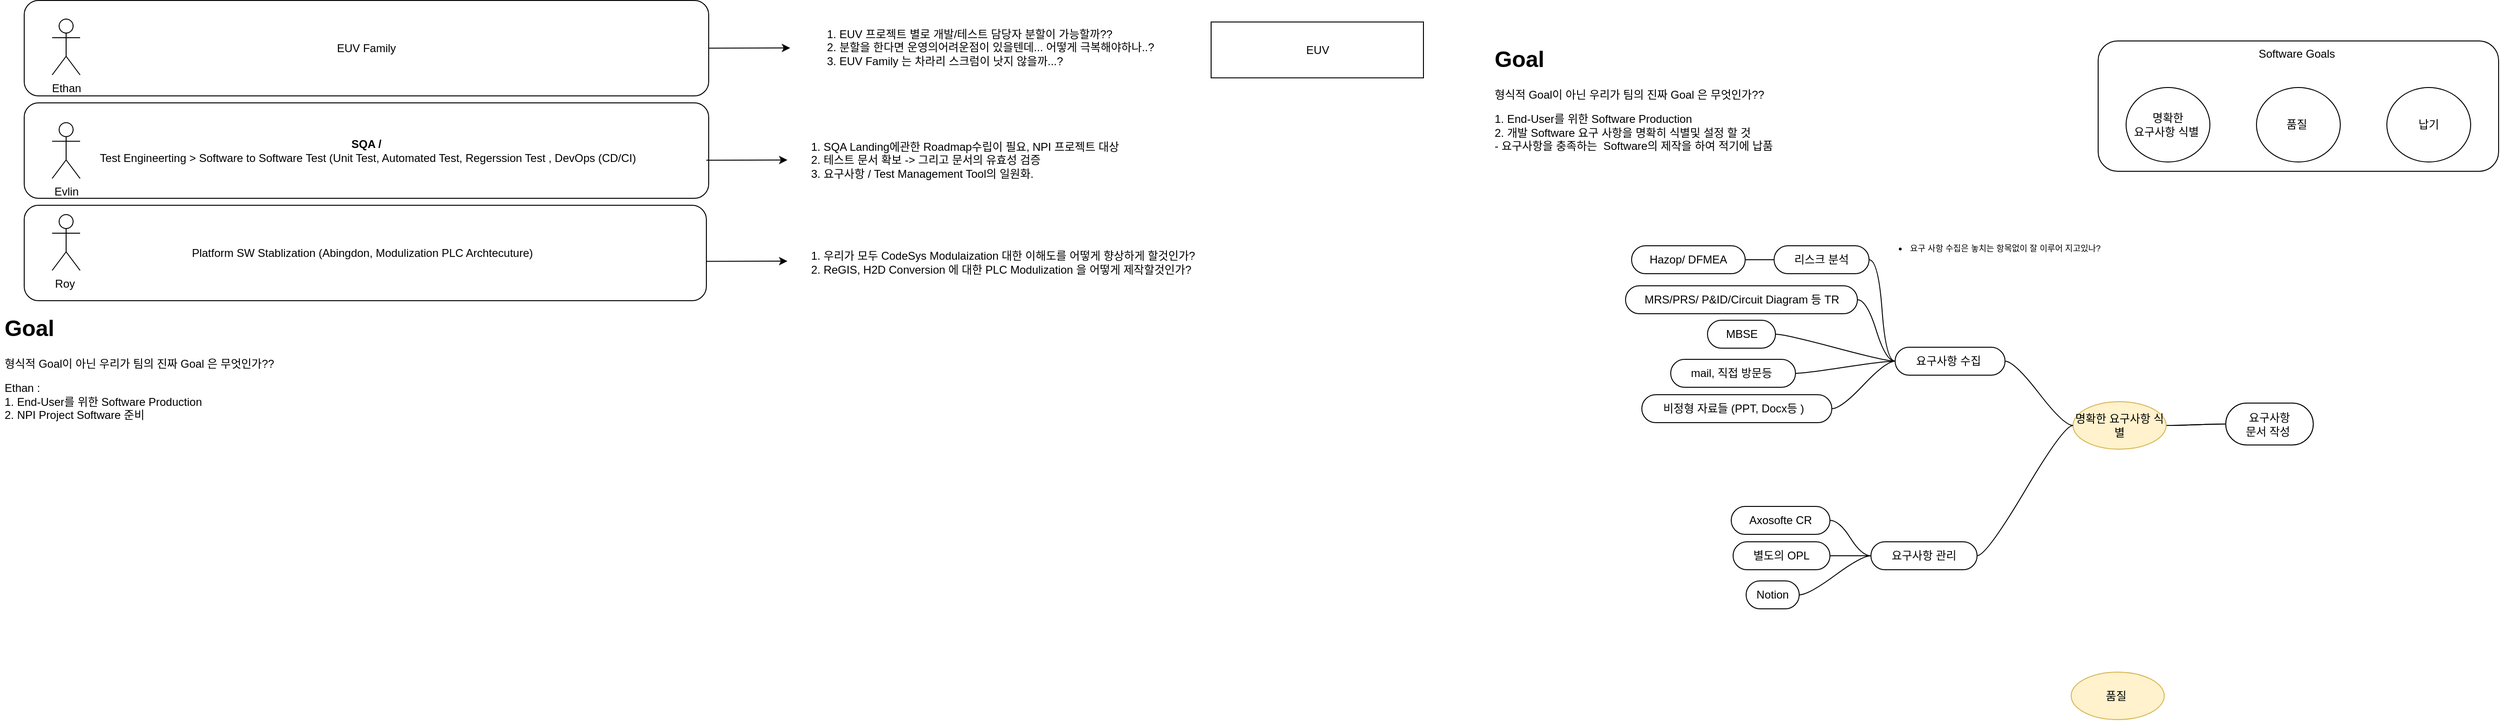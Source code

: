 <mxfile version="21.2.8" type="device">
  <diagram name="TeamStrategy" id="UG-Ofu5WpkIKn-2PXktu">
    <mxGraphModel dx="2565" dy="971" grid="0" gridSize="10" guides="1" tooltips="1" connect="1" arrows="1" fold="1" page="0" pageScale="1" pageWidth="1169" pageHeight="827" math="0" shadow="0">
      <root>
        <mxCell id="0" />
        <mxCell id="1" parent="0" />
        <mxCell id="Pk6wZpclqD4QDxRbJoCq-33" value="Software Goals&amp;nbsp;" style="rounded=1;whiteSpace=wrap;html=1;verticalAlign=top;" parent="1" vertex="1">
          <mxGeometry x="698" y="27" width="430" height="140" as="geometry" />
        </mxCell>
        <mxCell id="Pk6wZpclqD4QDxRbJoCq-24" value="Platform SW Stablization (Abingdon, Modulization PLC Archtecuture)&amp;nbsp;&amp;nbsp;" style="rounded=1;whiteSpace=wrap;html=1;" parent="1" vertex="1">
          <mxGeometry x="-1529" y="203.5" width="732.5" height="102.5" as="geometry" />
        </mxCell>
        <mxCell id="Pk6wZpclqD4QDxRbJoCq-19" value="EUV Family" style="rounded=1;whiteSpace=wrap;html=1;" parent="1" vertex="1">
          <mxGeometry x="-1529" y="-16.5" width="735" height="102.5" as="geometry" />
        </mxCell>
        <mxCell id="Pk6wZpclqD4QDxRbJoCq-4" value="Ethan" style="shape=umlActor;verticalLabelPosition=bottom;verticalAlign=top;html=1;outlineConnect=0;" parent="1" vertex="1">
          <mxGeometry x="-1499" y="3.5" width="30" height="60" as="geometry" />
        </mxCell>
        <mxCell id="Pk6wZpclqD4QDxRbJoCq-21" value="&lt;b&gt;SQA /&lt;/b&gt;&lt;br&gt;&amp;nbsp;Test Engineerting &amp;gt; Software to Software Test (Unit Test, Automated Test, Regerssion Test , DevOps (CD/CI)" style="rounded=1;whiteSpace=wrap;html=1;" parent="1" vertex="1">
          <mxGeometry x="-1529" y="93.5" width="735" height="102.5" as="geometry" />
        </mxCell>
        <mxCell id="Pk6wZpclqD4QDxRbJoCq-22" value="Evlin" style="shape=umlActor;verticalLabelPosition=bottom;verticalAlign=top;html=1;outlineConnect=0;" parent="1" vertex="1">
          <mxGeometry x="-1499" y="114.75" width="30" height="60" as="geometry" />
        </mxCell>
        <mxCell id="Pk6wZpclqD4QDxRbJoCq-23" value="Roy&amp;nbsp;" style="shape=umlActor;verticalLabelPosition=bottom;verticalAlign=top;html=1;outlineConnect=0;" parent="1" vertex="1">
          <mxGeometry x="-1499" y="213.5" width="30" height="60" as="geometry" />
        </mxCell>
        <mxCell id="Pk6wZpclqD4QDxRbJoCq-25" value="&lt;h1&gt;Goal&lt;/h1&gt;&lt;p&gt;형식적 Goal이 아닌 우리가 팀의 진짜 Goal 은 무엇인가??&amp;nbsp;&lt;/p&gt;&lt;p&gt;1. End-User를 위한 Software Production&amp;nbsp;&lt;br&gt;2. 개발 Software 요구 사항을 명확히 식별및 설정 할 것&amp;nbsp;&lt;br&gt;&lt;span style=&quot;background-color: initial;&quot;&gt;-&amp;nbsp;&lt;/span&gt;&lt;span style=&quot;background-color: initial;&quot;&gt;요구사항을 충족하는&amp;nbsp; Software의 제작을 하여 적기에 납품&amp;nbsp;&lt;/span&gt;&lt;/p&gt;" style="text;html=1;strokeColor=none;fillColor=none;spacing=5;spacingTop=-20;whiteSpace=wrap;overflow=hidden;rounded=0;" parent="1" vertex="1">
          <mxGeometry x="45" y="27" width="540" height="150" as="geometry" />
        </mxCell>
        <mxCell id="Pk6wZpclqD4QDxRbJoCq-28" value="명확한 &lt;br&gt;요구사항 식별&amp;nbsp;" style="ellipse;whiteSpace=wrap;html=1;" parent="1" vertex="1">
          <mxGeometry x="728" y="77" width="90" height="80" as="geometry" />
        </mxCell>
        <mxCell id="Pk6wZpclqD4QDxRbJoCq-29" value="품질&amp;nbsp;" style="ellipse;whiteSpace=wrap;html=1;" parent="1" vertex="1">
          <mxGeometry x="868" y="77" width="90" height="80" as="geometry" />
        </mxCell>
        <mxCell id="Pk6wZpclqD4QDxRbJoCq-30" value="납기" style="ellipse;whiteSpace=wrap;html=1;" parent="1" vertex="1">
          <mxGeometry x="1008" y="77" width="90" height="80" as="geometry" />
        </mxCell>
        <mxCell id="Pk6wZpclqD4QDxRbJoCq-34" value="" style="endArrow=classic;html=1;rounded=0;exitX=1;exitY=0.5;exitDx=0;exitDy=0;" parent="1" source="Pk6wZpclqD4QDxRbJoCq-19" edge="1">
          <mxGeometry width="50" height="50" relative="1" as="geometry">
            <mxPoint x="-656.5" y="23.5" as="sourcePoint" />
            <mxPoint x="-706.5" y="34.5" as="targetPoint" />
          </mxGeometry>
        </mxCell>
        <mxCell id="Pk6wZpclqD4QDxRbJoCq-35" value="1. EUV 프로젝트 별로 개발/테스트 담당자 분할이 가능할까??&amp;nbsp;&lt;br&gt;2. 분할을 한다면 운영의어려운점이 있을텐데... 어떻게 극복해야하나..?&amp;nbsp;&lt;br&gt;3. EUV Family 는 차라리 스크럼이 낫지 않을까...?&amp;nbsp;" style="text;html=1;strokeColor=none;fillColor=none;align=left;verticalAlign=middle;whiteSpace=wrap;rounded=0;" parent="1" vertex="1">
          <mxGeometry x="-669.5" y="0.38" width="490" height="66.25" as="geometry" />
        </mxCell>
        <mxCell id="Pk6wZpclqD4QDxRbJoCq-36" value="1. SQA Landing에관한 Roadmap수립이 필요, NPI 프로젝트 대상&lt;br&gt;2. 테스트 문서 확보 -&amp;gt; 그리고 문서의 유효성 검증&lt;br&gt;3. 요구사항 / Test Management Tool의 일원화." style="text;html=1;strokeColor=none;fillColor=none;align=left;verticalAlign=middle;whiteSpace=wrap;rounded=0;" parent="1" vertex="1">
          <mxGeometry x="-686.5" y="123.5" width="490" height="63.75" as="geometry" />
        </mxCell>
        <mxCell id="Pk6wZpclqD4QDxRbJoCq-37" value="" style="endArrow=classic;html=1;rounded=0;" parent="1" edge="1">
          <mxGeometry width="50" height="50" relative="1" as="geometry">
            <mxPoint x="-796.5" y="155.13" as="sourcePoint" />
            <mxPoint x="-709.5" y="154.88" as="targetPoint" />
          </mxGeometry>
        </mxCell>
        <mxCell id="Pk6wZpclqD4QDxRbJoCq-38" value="" style="endArrow=classic;html=1;rounded=0;" parent="1" edge="1">
          <mxGeometry width="50" height="50" relative="1" as="geometry">
            <mxPoint x="-796.5" y="263.75" as="sourcePoint" />
            <mxPoint x="-709.5" y="263.5" as="targetPoint" />
          </mxGeometry>
        </mxCell>
        <mxCell id="Pk6wZpclqD4QDxRbJoCq-39" value="1. 우리가 모두 CodeSys Modulaization 대한 이해도를 어떻게 향상하게 할것인가?&amp;nbsp;&lt;br&gt;2. ReGIS, H2D Conversion 에 대한 PLC Modulization 을 어떻게 제작할것인가?&amp;nbsp;" style="text;html=1;strokeColor=none;fillColor=none;align=left;verticalAlign=middle;whiteSpace=wrap;rounded=0;" parent="1" vertex="1">
          <mxGeometry x="-686.5" y="233.5" width="490" height="63.75" as="geometry" />
        </mxCell>
        <mxCell id="1bbXyUIKqm_4B67zBoum-2" value="EUV" style="rounded=0;whiteSpace=wrap;html=1;" vertex="1" parent="1">
          <mxGeometry x="-254.5" y="6.63" width="228" height="60" as="geometry" />
        </mxCell>
        <mxCell id="1bbXyUIKqm_4B67zBoum-3" value="&lt;h1&gt;Goal&lt;/h1&gt;&lt;p&gt;형식적 Goal이 아닌 우리가 팀의 진짜 Goal 은 무엇인가??&amp;nbsp;&lt;/p&gt;&lt;p&gt;Ethan : &lt;br&gt;1. End-User를 위한 Software Production&amp;nbsp;&lt;br&gt;2. NPI Project Software 준비&lt;br&gt;&lt;br&gt;&lt;br&gt;&lt;/p&gt;" style="text;html=1;strokeColor=none;fillColor=none;spacing=5;spacingTop=-20;whiteSpace=wrap;overflow=hidden;rounded=0;" vertex="1" parent="1">
          <mxGeometry x="-1555" y="315.5" width="540" height="150" as="geometry" />
        </mxCell>
        <mxCell id="1bbXyUIKqm_4B67zBoum-12" value="" style="edgeStyle=entityRelationEdgeStyle;startArrow=none;endArrow=none;segment=10;curved=1;sourcePerimeterSpacing=0;targetPerimeterSpacing=0;rounded=0;" edge="1" parent="1" source="1bbXyUIKqm_4B67zBoum-16" target="1bbXyUIKqm_4B67zBoum-17">
          <mxGeometry relative="1" as="geometry" />
        </mxCell>
        <mxCell id="1bbXyUIKqm_4B67zBoum-91" value="" style="edgeStyle=entityRelationEdgeStyle;rounded=0;orthogonalLoop=1;jettySize=auto;html=1;startArrow=none;endArrow=none;segment=10;curved=1;sourcePerimeterSpacing=0;targetPerimeterSpacing=0;" edge="1" parent="1" source="1bbXyUIKqm_4B67zBoum-16" target="1bbXyUIKqm_4B67zBoum-17">
          <mxGeometry relative="1" as="geometry" />
        </mxCell>
        <mxCell id="1bbXyUIKqm_4B67zBoum-16" value="명확한 요구사항 식별" style="ellipse;whiteSpace=wrap;html=1;align=center;treeFolding=1;treeMoving=1;newEdgeStyle={&quot;edgeStyle&quot;:&quot;entityRelationEdgeStyle&quot;,&quot;startArrow&quot;:&quot;none&quot;,&quot;endArrow&quot;:&quot;none&quot;,&quot;segment&quot;:10,&quot;curved&quot;:1,&quot;sourcePerimeterSpacing&quot;:0,&quot;targetPerimeterSpacing&quot;:0};fillColor=#fff2cc;strokeColor=#d6b656;" vertex="1" parent="1">
          <mxGeometry x="671" y="414.5" width="100" height="51" as="geometry" />
        </mxCell>
        <mxCell id="1bbXyUIKqm_4B67zBoum-17" value="요구사항 &lt;br&gt;문서 작성&amp;nbsp;" style="whiteSpace=wrap;html=1;rounded=1;arcSize=50;align=center;verticalAlign=middle;strokeWidth=1;autosize=1;spacing=4;treeFolding=1;treeMoving=1;newEdgeStyle={&quot;edgeStyle&quot;:&quot;entityRelationEdgeStyle&quot;,&quot;startArrow&quot;:&quot;none&quot;,&quot;endArrow&quot;:&quot;none&quot;,&quot;segment&quot;:10,&quot;curved&quot;:1,&quot;sourcePerimeterSpacing&quot;:0,&quot;targetPerimeterSpacing&quot;:0};" vertex="1" parent="1">
          <mxGeometry x="835" y="416" width="94" height="45" as="geometry" />
        </mxCell>
        <mxCell id="1bbXyUIKqm_4B67zBoum-43" value="요구사항 수집&amp;nbsp;" style="whiteSpace=wrap;html=1;rounded=1;arcSize=50;align=center;verticalAlign=middle;strokeWidth=1;autosize=1;spacing=4;treeFolding=1;treeMoving=1;newEdgeStyle={&quot;edgeStyle&quot;:&quot;entityRelationEdgeStyle&quot;,&quot;startArrow&quot;:&quot;none&quot;,&quot;endArrow&quot;:&quot;none&quot;,&quot;segment&quot;:10,&quot;curved&quot;:1,&quot;sourcePerimeterSpacing&quot;:0,&quot;targetPerimeterSpacing&quot;:0};" vertex="1" parent="1">
          <mxGeometry x="480" y="356" width="118" height="30" as="geometry" />
        </mxCell>
        <mxCell id="1bbXyUIKqm_4B67zBoum-44" value="" style="edgeStyle=entityRelationEdgeStyle;startArrow=none;endArrow=none;segment=10;curved=1;sourcePerimeterSpacing=0;targetPerimeterSpacing=0;rounded=0;" edge="1" target="1bbXyUIKqm_4B67zBoum-43" parent="1" source="1bbXyUIKqm_4B67zBoum-16">
          <mxGeometry relative="1" as="geometry">
            <mxPoint x="734" y="503.5" as="sourcePoint" />
          </mxGeometry>
        </mxCell>
        <mxCell id="1bbXyUIKqm_4B67zBoum-47" value="리스크 분석" style="whiteSpace=wrap;html=1;rounded=1;arcSize=50;align=center;verticalAlign=middle;strokeWidth=1;autosize=1;spacing=4;treeFolding=1;treeMoving=1;newEdgeStyle={&quot;edgeStyle&quot;:&quot;entityRelationEdgeStyle&quot;,&quot;startArrow&quot;:&quot;none&quot;,&quot;endArrow&quot;:&quot;none&quot;,&quot;segment&quot;:10,&quot;curved&quot;:1,&quot;sourcePerimeterSpacing&quot;:0,&quot;targetPerimeterSpacing&quot;:0};" vertex="1" parent="1">
          <mxGeometry x="350" y="247" width="102" height="30" as="geometry" />
        </mxCell>
        <mxCell id="1bbXyUIKqm_4B67zBoum-48" value="" style="edgeStyle=entityRelationEdgeStyle;startArrow=none;endArrow=none;segment=10;curved=1;sourcePerimeterSpacing=0;targetPerimeterSpacing=0;rounded=0;exitX=0;exitY=0.5;exitDx=0;exitDy=0;entryX=1;entryY=0.5;entryDx=0;entryDy=0;" edge="1" target="1bbXyUIKqm_4B67zBoum-47" parent="1" source="1bbXyUIKqm_4B67zBoum-43">
          <mxGeometry relative="1" as="geometry">
            <mxPoint x="801.0" y="476.5" as="sourcePoint" />
          </mxGeometry>
        </mxCell>
        <mxCell id="1bbXyUIKqm_4B67zBoum-49" value="" style="edgeStyle=entityRelationEdgeStyle;startArrow=none;endArrow=none;segment=10;curved=1;sourcePerimeterSpacing=0;targetPerimeterSpacing=0;rounded=0;exitX=0;exitY=0.5;exitDx=0;exitDy=0;" edge="1" target="1bbXyUIKqm_4B67zBoum-50" source="1bbXyUIKqm_4B67zBoum-47" parent="1">
          <mxGeometry relative="1" as="geometry">
            <mxPoint x="321" y="272" as="sourcePoint" />
          </mxGeometry>
        </mxCell>
        <mxCell id="1bbXyUIKqm_4B67zBoum-50" value="Hazop/ DFMEA" style="whiteSpace=wrap;html=1;rounded=1;arcSize=50;align=center;verticalAlign=middle;strokeWidth=1;autosize=1;spacing=4;treeFolding=1;treeMoving=1;newEdgeStyle={&quot;edgeStyle&quot;:&quot;entityRelationEdgeStyle&quot;,&quot;startArrow&quot;:&quot;none&quot;,&quot;endArrow&quot;:&quot;none&quot;,&quot;segment&quot;:10,&quot;curved&quot;:1,&quot;sourcePerimeterSpacing&quot;:0,&quot;targetPerimeterSpacing&quot;:0};" vertex="1" parent="1">
          <mxGeometry x="197" y="247" width="122" height="30" as="geometry" />
        </mxCell>
        <mxCell id="1bbXyUIKqm_4B67zBoum-71" style="edgeStyle=entityRelationEdgeStyle;rounded=0;orthogonalLoop=1;jettySize=auto;html=1;startArrow=none;endArrow=none;segment=10;curved=1;sourcePerimeterSpacing=0;targetPerimeterSpacing=0;" edge="1" parent="1" source="1bbXyUIKqm_4B67zBoum-70" target="1bbXyUIKqm_4B67zBoum-43">
          <mxGeometry relative="1" as="geometry" />
        </mxCell>
        <mxCell id="1bbXyUIKqm_4B67zBoum-70" value="MRS/PRS/ P&amp;amp;ID/Circuit Diagram 등 TR" style="whiteSpace=wrap;html=1;rounded=1;arcSize=50;align=center;verticalAlign=middle;strokeWidth=1;autosize=1;spacing=4;treeFolding=1;treeMoving=1;newEdgeStyle={&quot;edgeStyle&quot;:&quot;entityRelationEdgeStyle&quot;,&quot;startArrow&quot;:&quot;none&quot;,&quot;endArrow&quot;:&quot;none&quot;,&quot;segment&quot;:10,&quot;curved&quot;:1,&quot;sourcePerimeterSpacing&quot;:0,&quot;targetPerimeterSpacing&quot;:0};" vertex="1" parent="1">
          <mxGeometry x="190.5" y="290" width="249" height="30" as="geometry" />
        </mxCell>
        <mxCell id="1bbXyUIKqm_4B67zBoum-73" style="edgeStyle=entityRelationEdgeStyle;rounded=0;orthogonalLoop=1;jettySize=auto;html=1;startArrow=none;endArrow=none;segment=10;curved=1;sourcePerimeterSpacing=0;targetPerimeterSpacing=0;entryX=0;entryY=0.5;entryDx=0;entryDy=0;" edge="1" parent="1" source="1bbXyUIKqm_4B67zBoum-72" target="1bbXyUIKqm_4B67zBoum-43">
          <mxGeometry relative="1" as="geometry" />
        </mxCell>
        <mxCell id="1bbXyUIKqm_4B67zBoum-72" value="MBSE" style="whiteSpace=wrap;html=1;rounded=1;arcSize=50;align=center;verticalAlign=middle;strokeWidth=1;autosize=1;spacing=4;treeFolding=1;treeMoving=1;newEdgeStyle={&quot;edgeStyle&quot;:&quot;entityRelationEdgeStyle&quot;,&quot;startArrow&quot;:&quot;none&quot;,&quot;endArrow&quot;:&quot;none&quot;,&quot;segment&quot;:10,&quot;curved&quot;:1,&quot;sourcePerimeterSpacing&quot;:0,&quot;targetPerimeterSpacing&quot;:0};" vertex="1" parent="1">
          <mxGeometry x="278.5" y="327" width="73" height="30" as="geometry" />
        </mxCell>
        <mxCell id="1bbXyUIKqm_4B67zBoum-78" value="요구사항 관리" style="whiteSpace=wrap;html=1;rounded=1;arcSize=50;align=center;verticalAlign=middle;strokeWidth=1;autosize=1;spacing=4;treeFolding=1;treeMoving=1;newEdgeStyle={&quot;edgeStyle&quot;:&quot;entityRelationEdgeStyle&quot;,&quot;startArrow&quot;:&quot;none&quot;,&quot;endArrow&quot;:&quot;none&quot;,&quot;segment&quot;:10,&quot;curved&quot;:1,&quot;sourcePerimeterSpacing&quot;:0,&quot;targetPerimeterSpacing&quot;:0};" vertex="1" parent="1">
          <mxGeometry x="454" y="565" width="114" height="30" as="geometry" />
        </mxCell>
        <mxCell id="1bbXyUIKqm_4B67zBoum-79" value="" style="edgeStyle=entityRelationEdgeStyle;startArrow=none;endArrow=none;segment=10;curved=1;sourcePerimeterSpacing=0;targetPerimeterSpacing=0;rounded=0;" edge="1" target="1bbXyUIKqm_4B67zBoum-78" parent="1" source="1bbXyUIKqm_4B67zBoum-16">
          <mxGeometry relative="1" as="geometry">
            <mxPoint x="656" y="562.5" as="sourcePoint" />
          </mxGeometry>
        </mxCell>
        <mxCell id="1bbXyUIKqm_4B67zBoum-82" style="edgeStyle=entityRelationEdgeStyle;rounded=0;orthogonalLoop=1;jettySize=auto;html=1;startArrow=none;endArrow=none;segment=10;curved=1;sourcePerimeterSpacing=0;targetPerimeterSpacing=0;" edge="1" parent="1" source="1bbXyUIKqm_4B67zBoum-81" target="1bbXyUIKqm_4B67zBoum-78">
          <mxGeometry relative="1" as="geometry" />
        </mxCell>
        <mxCell id="1bbXyUIKqm_4B67zBoum-81" value="Axosofte CR" style="whiteSpace=wrap;html=1;rounded=1;arcSize=50;align=center;verticalAlign=middle;strokeWidth=1;autosize=1;spacing=4;treeFolding=1;treeMoving=1;newEdgeStyle={&quot;edgeStyle&quot;:&quot;entityRelationEdgeStyle&quot;,&quot;startArrow&quot;:&quot;none&quot;,&quot;endArrow&quot;:&quot;none&quot;,&quot;segment&quot;:10,&quot;curved&quot;:1,&quot;sourcePerimeterSpacing&quot;:0,&quot;targetPerimeterSpacing&quot;:0};" vertex="1" parent="1">
          <mxGeometry x="304" y="527" width="106" height="30" as="geometry" />
        </mxCell>
        <mxCell id="1bbXyUIKqm_4B67zBoum-84" style="edgeStyle=entityRelationEdgeStyle;rounded=0;orthogonalLoop=1;jettySize=auto;html=1;startArrow=none;endArrow=none;segment=10;curved=1;sourcePerimeterSpacing=0;targetPerimeterSpacing=0;" edge="1" parent="1" source="1bbXyUIKqm_4B67zBoum-83" target="1bbXyUIKqm_4B67zBoum-78">
          <mxGeometry relative="1" as="geometry" />
        </mxCell>
        <mxCell id="1bbXyUIKqm_4B67zBoum-83" value="별도의 OPL" style="whiteSpace=wrap;html=1;rounded=1;arcSize=50;align=center;verticalAlign=middle;strokeWidth=1;autosize=1;spacing=4;treeFolding=1;treeMoving=1;newEdgeStyle={&quot;edgeStyle&quot;:&quot;entityRelationEdgeStyle&quot;,&quot;startArrow&quot;:&quot;none&quot;,&quot;endArrow&quot;:&quot;none&quot;,&quot;segment&quot;:10,&quot;curved&quot;:1,&quot;sourcePerimeterSpacing&quot;:0,&quot;targetPerimeterSpacing&quot;:0};" vertex="1" parent="1">
          <mxGeometry x="306" y="565" width="104" height="30" as="geometry" />
        </mxCell>
        <mxCell id="1bbXyUIKqm_4B67zBoum-86" style="edgeStyle=entityRelationEdgeStyle;rounded=0;orthogonalLoop=1;jettySize=auto;html=1;startArrow=none;endArrow=none;segment=10;curved=1;sourcePerimeterSpacing=0;targetPerimeterSpacing=0;entryX=-0.032;entryY=0.51;entryDx=0;entryDy=0;entryPerimeter=0;" edge="1" parent="1" source="1bbXyUIKqm_4B67zBoum-85" target="1bbXyUIKqm_4B67zBoum-43">
          <mxGeometry relative="1" as="geometry" />
        </mxCell>
        <mxCell id="1bbXyUIKqm_4B67zBoum-85" value="mail, 직접 방문등&amp;nbsp;" style="whiteSpace=wrap;html=1;rounded=1;arcSize=50;align=center;verticalAlign=middle;strokeWidth=1;autosize=1;spacing=4;treeFolding=1;treeMoving=1;newEdgeStyle={&quot;edgeStyle&quot;:&quot;entityRelationEdgeStyle&quot;,&quot;startArrow&quot;:&quot;none&quot;,&quot;endArrow&quot;:&quot;none&quot;,&quot;segment&quot;:10,&quot;curved&quot;:1,&quot;sourcePerimeterSpacing&quot;:0,&quot;targetPerimeterSpacing&quot;:0};" vertex="1" parent="1">
          <mxGeometry x="239" y="369" width="134" height="30" as="geometry" />
        </mxCell>
        <mxCell id="1bbXyUIKqm_4B67zBoum-87" value="품질&amp;nbsp;" style="ellipse;whiteSpace=wrap;html=1;align=center;treeFolding=1;treeMoving=1;newEdgeStyle={&quot;edgeStyle&quot;:&quot;entityRelationEdgeStyle&quot;,&quot;startArrow&quot;:&quot;none&quot;,&quot;endArrow&quot;:&quot;none&quot;,&quot;segment&quot;:10,&quot;curved&quot;:1,&quot;sourcePerimeterSpacing&quot;:0,&quot;targetPerimeterSpacing&quot;:0};fillColor=#fff2cc;strokeColor=#d6b656;" vertex="1" parent="1">
          <mxGeometry x="669" y="705" width="100" height="51" as="geometry" />
        </mxCell>
        <mxCell id="1bbXyUIKqm_4B67zBoum-93" style="edgeStyle=entityRelationEdgeStyle;rounded=0;orthogonalLoop=1;jettySize=auto;html=1;startArrow=none;endArrow=none;segment=10;curved=1;sourcePerimeterSpacing=0;targetPerimeterSpacing=0;entryX=0;entryY=0.5;entryDx=0;entryDy=0;" edge="1" parent="1" source="1bbXyUIKqm_4B67zBoum-92" target="1bbXyUIKqm_4B67zBoum-78">
          <mxGeometry relative="1" as="geometry" />
        </mxCell>
        <mxCell id="1bbXyUIKqm_4B67zBoum-92" value="Notion" style="whiteSpace=wrap;html=1;rounded=1;arcSize=50;align=center;verticalAlign=middle;strokeWidth=1;autosize=1;spacing=4;treeFolding=1;treeMoving=1;newEdgeStyle={&quot;edgeStyle&quot;:&quot;entityRelationEdgeStyle&quot;,&quot;startArrow&quot;:&quot;none&quot;,&quot;endArrow&quot;:&quot;none&quot;,&quot;segment&quot;:10,&quot;curved&quot;:1,&quot;sourcePerimeterSpacing&quot;:0,&quot;targetPerimeterSpacing&quot;:0};" vertex="1" parent="1">
          <mxGeometry x="320" y="607" width="57" height="30" as="geometry" />
        </mxCell>
        <mxCell id="1bbXyUIKqm_4B67zBoum-95" value="&lt;ul style=&quot;font-size: 9px;&quot;&gt;&lt;li style=&quot;font-size: 9px;&quot;&gt;요구 사항 수집은 놓치는 항목없이 잘 이루어 지고있나?&amp;nbsp;&lt;/li&gt;&lt;/ul&gt;" style="text;strokeColor=none;fillColor=none;html=1;whiteSpace=wrap;verticalAlign=middle;overflow=hidden;fontSize=9;" vertex="1" parent="1">
          <mxGeometry x="454" y="210" width="382" height="80" as="geometry" />
        </mxCell>
        <mxCell id="1bbXyUIKqm_4B67zBoum-97" style="edgeStyle=entityRelationEdgeStyle;rounded=0;orthogonalLoop=1;jettySize=auto;html=1;startArrow=none;endArrow=none;segment=10;curved=1;sourcePerimeterSpacing=0;targetPerimeterSpacing=0;entryX=0;entryY=0.5;entryDx=0;entryDy=0;" edge="1" parent="1" source="1bbXyUIKqm_4B67zBoum-96" target="1bbXyUIKqm_4B67zBoum-43">
          <mxGeometry relative="1" as="geometry" />
        </mxCell>
        <mxCell id="1bbXyUIKqm_4B67zBoum-96" value="비정형 자료들 (PPT, Docx등 )&amp;nbsp;&amp;nbsp;" style="whiteSpace=wrap;html=1;rounded=1;arcSize=50;align=center;verticalAlign=middle;strokeWidth=1;autosize=1;spacing=4;treeFolding=1;treeMoving=1;newEdgeStyle={&quot;edgeStyle&quot;:&quot;entityRelationEdgeStyle&quot;,&quot;startArrow&quot;:&quot;none&quot;,&quot;endArrow&quot;:&quot;none&quot;,&quot;segment&quot;:10,&quot;curved&quot;:1,&quot;sourcePerimeterSpacing&quot;:0,&quot;targetPerimeterSpacing&quot;:0};" vertex="1" parent="1">
          <mxGeometry x="208" y="407" width="204" height="30" as="geometry" />
        </mxCell>
      </root>
    </mxGraphModel>
  </diagram>
</mxfile>
